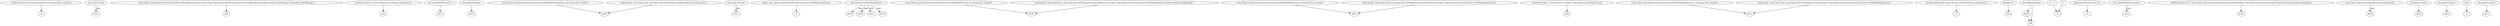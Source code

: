digraph g {
0[label="interfaceinvoke r4.<java.util.Iterator: java.lang.Object next()>()"]
1[label="r5"]
0->1[label=""]
2[label="java.lang.Class[]"]
3[label="$r10"]
2->3[label="type"]
4[label="<org.eclipse.osgi.framework.internal.protocol.MultiplexingFactory: org.eclipse.osgi.framework.internal.protocol.MultiplexingFactory$InternalSecurityManager internalSecurityManager>"]
5[label="$r6"]
4->5[label=""]
6[label="interfaceinvoke r4.<java.util.Iterator: boolean hasNext()>()"]
7[label="$z2"]
6->7[label=""]
8[label="(java.lang.Boolean) $r12"]
9[label="$r13"]
8->9[label=""]
10[label="@caughtexception"]
11[label="$r33"]
10->11[label=""]
12[label="<org.eclipse.osgi.framework.internal.protocol.MultiplexingFactory: java.lang.Class class$3>"]
13[label="$r38"]
12->13[label=""]
14[label="java.lang.Object[]"]
15[label="$r11"]
14->15[label="type"]
16[label="@this: org.eclipse.osgi.framework.internal.protocol.MultiplexingFactory"]
17[label="r0"]
16->17[label=""]
18[label="java.lang.NoClassDefFoundError"]
19[label="$r24"]
18->19[label="type"]
20[label="<org.eclipse.osgi.framework.internal.protocol.MultiplexingFactory: java.lang.Class class$2>"]
21[label="$r36"]
20->21[label=""]
22[label="<org.eclipse.osgi.framework.internal.protocol.MultiplexingFactory: java.lang.Class class$1>"]
23[label="$r37"]
22->23[label=""]
24[label="interfaceinvoke r1.<java.util.List: boolean contains(java.lang.Object)>(r3)"]
25[label="$z0"]
24->25[label=""]
26[label="staticinvoke <java.lang.Class: java.lang.Class forName(java.lang.String)>('java.lang.Class')"]
26->13[label=""]
27[label="<org.eclipse.osgi.framework.internal.protocol.MultiplexingFactory: java.lang.Class class$1>"]
28[label="$r41"]
27->28[label=""]
29[label="interfaceinvoke $r8.<java.util.List: java.util.Iterator iterator()>()"]
30[label="r4"]
29->30[label=""]
31[label="lengthof r2"]
32[label="$i2"]
31->32[label=""]
33[label="@caughtexception"]
34[label="$r26"]
33->34[label=""]
35[label="i1 + 1"]
36[label="i1"]
35->36[label=""]
37[label="@parameter0: java.util.List"]
38[label="r1"]
37->38[label=""]
39[label="staticinvoke <java.lang.Class: java.lang.Class forName(java.lang.String)>('org.eclipse.osgi.framework.internal.protocol.MultiplexingFactory$InternalSecurityManager')"]
39->21[label=""]
40[label="java.lang.RuntimeException"]
41[label="$r31"]
40->41[label="type"]
42[label="$r34"]
18->42[label="type"]
43[label="interfaceinvoke $r27.<org.eclipse.osgi.framework.adaptor.FrameworkAdaptor: org.eclipse.osgi.framework.log.FrameworkLog getFrameworkLog()>()"]
44[label="$r28"]
43->44[label=""]
45[label="staticinvoke <java.lang.Class: java.lang.Class forName(java.lang.String)>('org.eclipse.osgi.framework.internal.protocol.MultiplexingFactory')"]
45->23[label=""]
46[label="$r21"]
18->46[label="type"]
47[label="staticinvoke <java.lang.Class: java.lang.Class forName(java.lang.String)>('org.eclipse.osgi.framework.internal.protocol.MultiplexingFactory')"]
47->28[label=""]
48[label="org.eclipse.osgi.framework.log.FrameworkLogEntry"]
49[label="$r29"]
48->49[label="type"]
50[label="@caughtexception"]
51[label="$r20"]
50->51[label=""]
52[label="@caughtexception"]
53[label="$r23"]
52->53[label=""]
54[label="r2[i1]"]
55[label="r3"]
54->55[label=""]
56[label="$r18"]
18->56[label="type"]
57[label="r40"]
33->57[label=""]
58[label="@caughtexception"]
59[label="$r17"]
58->59[label=""]
60[label="0"]
60->36[label=""]
34->57[label=""]
}